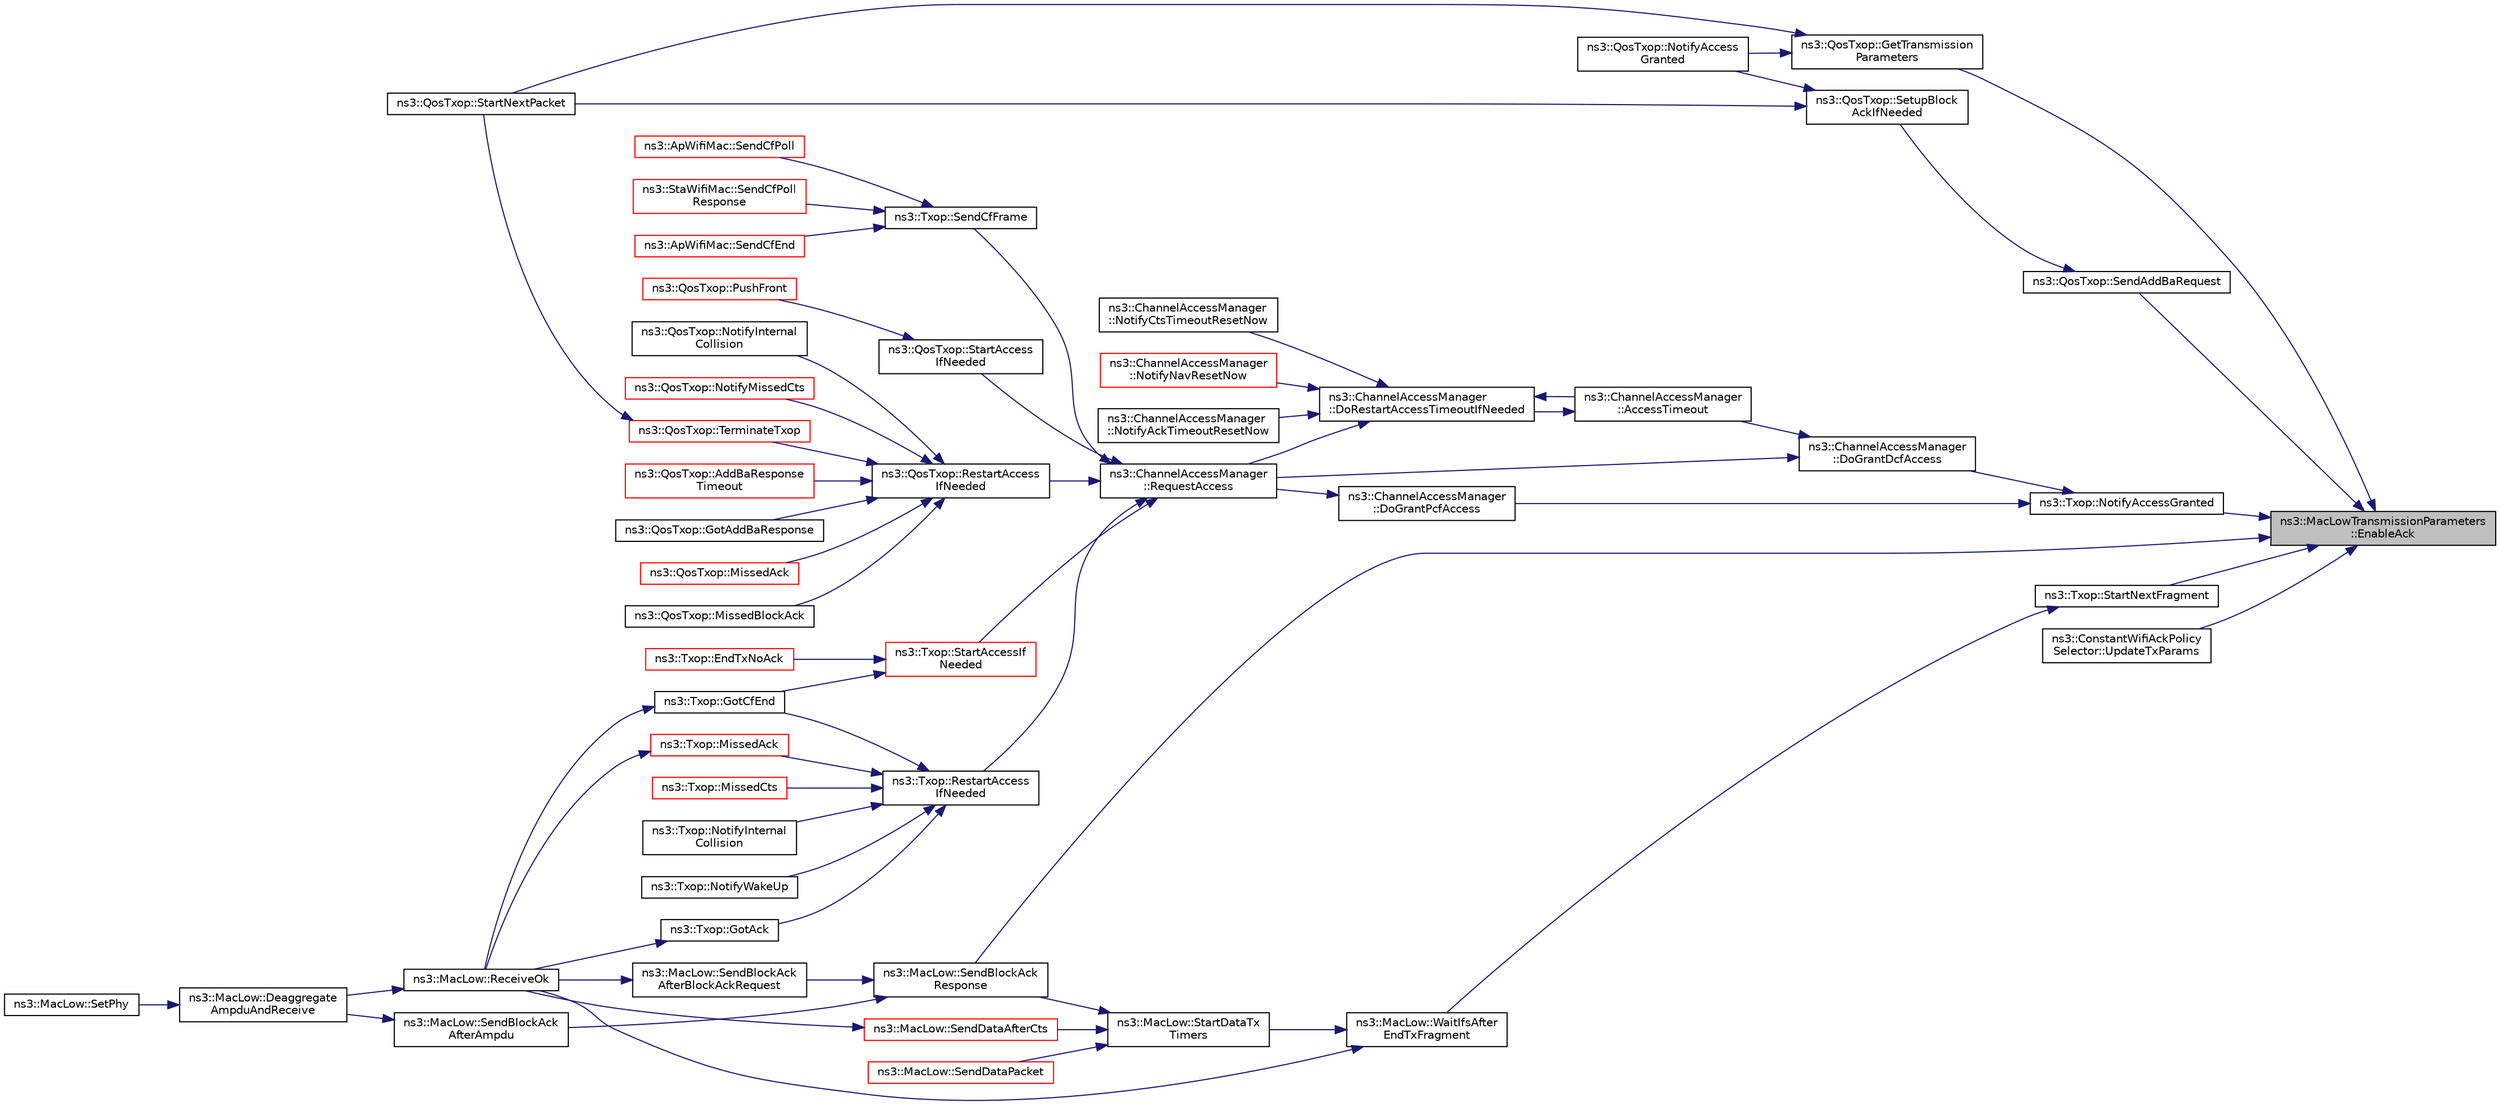 digraph "ns3::MacLowTransmissionParameters::EnableAck"
{
 // LATEX_PDF_SIZE
  edge [fontname="Helvetica",fontsize="10",labelfontname="Helvetica",labelfontsize="10"];
  node [fontname="Helvetica",fontsize="10",shape=record];
  rankdir="RL";
  Node1 [label="ns3::MacLowTransmissionParameters\l::EnableAck",height=0.2,width=0.4,color="black", fillcolor="grey75", style="filled", fontcolor="black",tooltip="Wait ACKTimeout for an Ack."];
  Node1 -> Node2 [dir="back",color="midnightblue",fontsize="10",style="solid",fontname="Helvetica"];
  Node2 [label="ns3::QosTxop::GetTransmission\lParameters",height=0.2,width=0.4,color="black", fillcolor="white", style="filled",URL="$classns3_1_1_qos_txop.html#ae6b31f57e1aa10ddca460df53d7498fa",tooltip="Compute the MacLow transmission parameters for the given frame."];
  Node2 -> Node3 [dir="back",color="midnightblue",fontsize="10",style="solid",fontname="Helvetica"];
  Node3 [label="ns3::QosTxop::NotifyAccess\lGranted",height=0.2,width=0.4,color="black", fillcolor="white", style="filled",URL="$classns3_1_1_qos_txop.html#a0d5a35b715d1c8415d5d95a5f0b2814c",tooltip="Notify the Txop that access has been granted."];
  Node2 -> Node4 [dir="back",color="midnightblue",fontsize="10",style="solid",fontname="Helvetica"];
  Node4 [label="ns3::QosTxop::StartNextPacket",height=0.2,width=0.4,color="black", fillcolor="white", style="filled",URL="$classns3_1_1_qos_txop.html#ab1e6895b44d7a58e5a563db3ba39fa58",tooltip="Start transmission for the next packet if allowed by the TxopLimit."];
  Node1 -> Node5 [dir="back",color="midnightblue",fontsize="10",style="solid",fontname="Helvetica"];
  Node5 [label="ns3::Txop::NotifyAccessGranted",height=0.2,width=0.4,color="black", fillcolor="white", style="filled",URL="$classns3_1_1_txop.html#ad00c94d57c2d4df4ff1f0a8064805b65",tooltip="Notify the Txop that access has been granted."];
  Node5 -> Node6 [dir="back",color="midnightblue",fontsize="10",style="solid",fontname="Helvetica"];
  Node6 [label="ns3::ChannelAccessManager\l::DoGrantDcfAccess",height=0.2,width=0.4,color="black", fillcolor="white", style="filled",URL="$classns3_1_1_channel_access_manager.html#ab456b95950fd1381ed14c4f7289b997e",tooltip="Grant access to Txop using DCF/EDCF contention rules."];
  Node6 -> Node7 [dir="back",color="midnightblue",fontsize="10",style="solid",fontname="Helvetica"];
  Node7 [label="ns3::ChannelAccessManager\l::AccessTimeout",height=0.2,width=0.4,color="black", fillcolor="white", style="filled",URL="$classns3_1_1_channel_access_manager.html#a0b155956cb94bba762d15d54cc1fe7ca",tooltip="Called when access timeout should occur (e.g."];
  Node7 -> Node8 [dir="back",color="midnightblue",fontsize="10",style="solid",fontname="Helvetica"];
  Node8 [label="ns3::ChannelAccessManager\l::DoRestartAccessTimeoutIfNeeded",height=0.2,width=0.4,color="black", fillcolor="white", style="filled",URL="$classns3_1_1_channel_access_manager.html#a4197521f9ff8b1a70f837ed87e8737e3",tooltip=" "];
  Node8 -> Node7 [dir="back",color="midnightblue",fontsize="10",style="solid",fontname="Helvetica"];
  Node8 -> Node9 [dir="back",color="midnightblue",fontsize="10",style="solid",fontname="Helvetica"];
  Node9 [label="ns3::ChannelAccessManager\l::NotifyAckTimeoutResetNow",height=0.2,width=0.4,color="black", fillcolor="white", style="filled",URL="$classns3_1_1_channel_access_manager.html#ad6ada9e298f4ba088d5761960dad307b",tooltip="Notify that ack timer has reset."];
  Node8 -> Node10 [dir="back",color="midnightblue",fontsize="10",style="solid",fontname="Helvetica"];
  Node10 [label="ns3::ChannelAccessManager\l::NotifyCtsTimeoutResetNow",height=0.2,width=0.4,color="black", fillcolor="white", style="filled",URL="$classns3_1_1_channel_access_manager.html#a34d6b5afc6410e08275fa93817d00f25",tooltip="Notify that CTS timer has reset."];
  Node8 -> Node11 [dir="back",color="midnightblue",fontsize="10",style="solid",fontname="Helvetica"];
  Node11 [label="ns3::ChannelAccessManager\l::NotifyNavResetNow",height=0.2,width=0.4,color="red", fillcolor="white", style="filled",URL="$classns3_1_1_channel_access_manager.html#ad718d29686e51027419769b3735e5dd4",tooltip=" "];
  Node8 -> Node13 [dir="back",color="midnightblue",fontsize="10",style="solid",fontname="Helvetica"];
  Node13 [label="ns3::ChannelAccessManager\l::RequestAccess",height=0.2,width=0.4,color="black", fillcolor="white", style="filled",URL="$classns3_1_1_channel_access_manager.html#abb772d23a9ee81e9b6ce46b3aefc67a8",tooltip=" "];
  Node13 -> Node14 [dir="back",color="midnightblue",fontsize="10",style="solid",fontname="Helvetica"];
  Node14 [label="ns3::QosTxop::RestartAccess\lIfNeeded",height=0.2,width=0.4,color="black", fillcolor="white", style="filled",URL="$classns3_1_1_qos_txop.html#a3d5d94d486873862978c1fde6e295422",tooltip="Restart access request if needed."];
  Node14 -> Node15 [dir="back",color="midnightblue",fontsize="10",style="solid",fontname="Helvetica"];
  Node15 [label="ns3::QosTxop::AddBaResponse\lTimeout",height=0.2,width=0.4,color="red", fillcolor="white", style="filled",URL="$classns3_1_1_qos_txop.html#a30f5c2af1b50e6ee48771de46cd8033f",tooltip="Callback when ADDBA response is not received after timeout."];
  Node14 -> Node17 [dir="back",color="midnightblue",fontsize="10",style="solid",fontname="Helvetica"];
  Node17 [label="ns3::QosTxop::GotAddBaResponse",height=0.2,width=0.4,color="black", fillcolor="white", style="filled",URL="$classns3_1_1_qos_txop.html#ac9eb0a34c5182eecd976e4b0b6b69c2f",tooltip="Event handler when an ADDBA response is received."];
  Node14 -> Node18 [dir="back",color="midnightblue",fontsize="10",style="solid",fontname="Helvetica"];
  Node18 [label="ns3::QosTxop::MissedAck",height=0.2,width=0.4,color="red", fillcolor="white", style="filled",URL="$classns3_1_1_qos_txop.html#aefd7967703c6f16501599e943f94298b",tooltip="Event handler when an Ack is missed."];
  Node14 -> Node20 [dir="back",color="midnightblue",fontsize="10",style="solid",fontname="Helvetica"];
  Node20 [label="ns3::QosTxop::MissedBlockAck",height=0.2,width=0.4,color="black", fillcolor="white", style="filled",URL="$classns3_1_1_qos_txop.html#a53f04ba906e1b7c99f35eafbb11d4479",tooltip="Event handler when a BlockAck timeout has occurred."];
  Node14 -> Node21 [dir="back",color="midnightblue",fontsize="10",style="solid",fontname="Helvetica"];
  Node21 [label="ns3::QosTxop::NotifyInternal\lCollision",height=0.2,width=0.4,color="black", fillcolor="white", style="filled",URL="$classns3_1_1_qos_txop.html#a89bd16f2271d51bb1ddafb339b07f54a",tooltip="Notify the Txop that internal collision has occurred."];
  Node14 -> Node22 [dir="back",color="midnightblue",fontsize="10",style="solid",fontname="Helvetica"];
  Node22 [label="ns3::QosTxop::NotifyMissedCts",height=0.2,width=0.4,color="red", fillcolor="white", style="filled",URL="$classns3_1_1_qos_txop.html#a0b82aec30711d3b4fb94d164388ecf9c",tooltip="Event handler when a CTS timeout has occurred."];
  Node14 -> Node30 [dir="back",color="midnightblue",fontsize="10",style="solid",fontname="Helvetica"];
  Node30 [label="ns3::QosTxop::TerminateTxop",height=0.2,width=0.4,color="red", fillcolor="white", style="filled",URL="$classns3_1_1_qos_txop.html#a376a2de891a03e243c56c6af5544c6ae",tooltip="Update backoff and restart access if needed."];
  Node30 -> Node4 [dir="back",color="midnightblue",fontsize="10",style="solid",fontname="Helvetica"];
  Node13 -> Node32 [dir="back",color="midnightblue",fontsize="10",style="solid",fontname="Helvetica"];
  Node32 [label="ns3::Txop::RestartAccess\lIfNeeded",height=0.2,width=0.4,color="black", fillcolor="white", style="filled",URL="$classns3_1_1_txop.html#a734dc1c8f48818cb6896f9d7cbe90160",tooltip="Restart access request if needed."];
  Node32 -> Node33 [dir="back",color="midnightblue",fontsize="10",style="solid",fontname="Helvetica"];
  Node33 [label="ns3::Txop::GotAck",height=0.2,width=0.4,color="black", fillcolor="white", style="filled",URL="$classns3_1_1_txop.html#acd1bb8b45e7a39cfc7e1e710dc514b3e",tooltip="Event handler when an Ack is received."];
  Node33 -> Node34 [dir="back",color="midnightblue",fontsize="10",style="solid",fontname="Helvetica"];
  Node34 [label="ns3::MacLow::ReceiveOk",height=0.2,width=0.4,color="black", fillcolor="white", style="filled",URL="$classns3_1_1_mac_low.html#a2fffa82ad11ebe0e113232813a816eff",tooltip=" "];
  Node34 -> Node35 [dir="back",color="midnightblue",fontsize="10",style="solid",fontname="Helvetica"];
  Node35 [label="ns3::MacLow::Deaggregate\lAmpduAndReceive",height=0.2,width=0.4,color="black", fillcolor="white", style="filled",URL="$classns3_1_1_mac_low.html#abac7baed9f0aaeb684e84f44819bce30",tooltip=" "];
  Node35 -> Node26 [dir="back",color="midnightblue",fontsize="10",style="solid",fontname="Helvetica"];
  Node26 [label="ns3::MacLow::SetPhy",height=0.2,width=0.4,color="black", fillcolor="white", style="filled",URL="$classns3_1_1_mac_low.html#abbd1aac31c7ed79f717b9c92cb664608",tooltip="Set up WifiPhy associated with this MacLow."];
  Node32 -> Node36 [dir="back",color="midnightblue",fontsize="10",style="solid",fontname="Helvetica"];
  Node36 [label="ns3::Txop::GotCfEnd",height=0.2,width=0.4,color="black", fillcolor="white", style="filled",URL="$classns3_1_1_txop.html#a1b21acbf674cd1a9f56c0b8d79454d26",tooltip="Event handler when a CF-END frame is received."];
  Node36 -> Node34 [dir="back",color="midnightblue",fontsize="10",style="solid",fontname="Helvetica"];
  Node32 -> Node37 [dir="back",color="midnightblue",fontsize="10",style="solid",fontname="Helvetica"];
  Node37 [label="ns3::Txop::MissedAck",height=0.2,width=0.4,color="red", fillcolor="white", style="filled",URL="$classns3_1_1_txop.html#a76ed6b61366d7c6797a6910d8ad4eaa5",tooltip="Event handler when an Ack is missed."];
  Node37 -> Node34 [dir="back",color="midnightblue",fontsize="10",style="solid",fontname="Helvetica"];
  Node32 -> Node47 [dir="back",color="midnightblue",fontsize="10",style="solid",fontname="Helvetica"];
  Node47 [label="ns3::Txop::MissedCts",height=0.2,width=0.4,color="red", fillcolor="white", style="filled",URL="$classns3_1_1_txop.html#ae969e1203237fc063ed27d2a23a1e773",tooltip="Event handler when a CTS timeout has occurred."];
  Node32 -> Node48 [dir="back",color="midnightblue",fontsize="10",style="solid",fontname="Helvetica"];
  Node48 [label="ns3::Txop::NotifyInternal\lCollision",height=0.2,width=0.4,color="black", fillcolor="white", style="filled",URL="$classns3_1_1_txop.html#a5f57aacdbc9384e3afc186af80fb4e4b",tooltip="Notify the Txop that internal collision has occurred."];
  Node32 -> Node49 [dir="back",color="midnightblue",fontsize="10",style="solid",fontname="Helvetica"];
  Node49 [label="ns3::Txop::NotifyWakeUp",height=0.2,width=0.4,color="black", fillcolor="white", style="filled",URL="$classns3_1_1_txop.html#ad45de332e5e3d828339f546e1be68018",tooltip="When wake up operation occurs, channel access will be restarted."];
  Node13 -> Node50 [dir="back",color="midnightblue",fontsize="10",style="solid",fontname="Helvetica"];
  Node50 [label="ns3::Txop::SendCfFrame",height=0.2,width=0.4,color="black", fillcolor="white", style="filled",URL="$classns3_1_1_txop.html#a9bd5d9353a092b4cfe7896451fb768d6",tooltip="Sends CF frame to STA with address addr."];
  Node50 -> Node51 [dir="back",color="midnightblue",fontsize="10",style="solid",fontname="Helvetica"];
  Node51 [label="ns3::ApWifiMac::SendCfEnd",height=0.2,width=0.4,color="red", fillcolor="white", style="filled",URL="$classns3_1_1_ap_wifi_mac.html#af00f4ecc30b8f864b9fd3ffc88e1694a",tooltip="Send a CF-End packet."];
  Node50 -> Node56 [dir="back",color="midnightblue",fontsize="10",style="solid",fontname="Helvetica"];
  Node56 [label="ns3::ApWifiMac::SendCfPoll",height=0.2,width=0.4,color="red", fillcolor="white", style="filled",URL="$classns3_1_1_ap_wifi_mac.html#a221026de06881ae5e6708884ca77ebcd",tooltip="Send a CF-Poll packet to the next polling STA."];
  Node50 -> Node57 [dir="back",color="midnightblue",fontsize="10",style="solid",fontname="Helvetica"];
  Node57 [label="ns3::StaWifiMac::SendCfPoll\lResponse",height=0.2,width=0.4,color="red", fillcolor="white", style="filled",URL="$classns3_1_1_sta_wifi_mac.html#a8592d07158ef04a73d9bfd8e655d04f3",tooltip="Forward a CF-Poll response packet to the CFP queue."];
  Node13 -> Node59 [dir="back",color="midnightblue",fontsize="10",style="solid",fontname="Helvetica"];
  Node59 [label="ns3::QosTxop::StartAccess\lIfNeeded",height=0.2,width=0.4,color="black", fillcolor="white", style="filled",URL="$classns3_1_1_qos_txop.html#a31afaa3f2374697d39987905d5127868",tooltip="Request access from Txop if needed."];
  Node59 -> Node60 [dir="back",color="midnightblue",fontsize="10",style="solid",fontname="Helvetica"];
  Node60 [label="ns3::QosTxop::PushFront",height=0.2,width=0.4,color="red", fillcolor="white", style="filled",URL="$classns3_1_1_qos_txop.html#a9fc6dae18ae52d714c301e586afa1220",tooltip=" "];
  Node13 -> Node67 [dir="back",color="midnightblue",fontsize="10",style="solid",fontname="Helvetica"];
  Node67 [label="ns3::Txop::StartAccessIf\lNeeded",height=0.2,width=0.4,color="red", fillcolor="white", style="filled",URL="$classns3_1_1_txop.html#afd99f40351a5b67181f14008d0751075",tooltip="Request access from Txop if needed."];
  Node67 -> Node68 [dir="back",color="midnightblue",fontsize="10",style="solid",fontname="Helvetica"];
  Node68 [label="ns3::Txop::EndTxNoAck",height=0.2,width=0.4,color="red", fillcolor="white", style="filled",URL="$classns3_1_1_txop.html#a21fbf608df4c1b90a2004e916c0665e5",tooltip="Event handler when a transmission that does not require an Ack has completed."];
  Node67 -> Node36 [dir="back",color="midnightblue",fontsize="10",style="solid",fontname="Helvetica"];
  Node6 -> Node13 [dir="back",color="midnightblue",fontsize="10",style="solid",fontname="Helvetica"];
  Node5 -> Node104 [dir="back",color="midnightblue",fontsize="10",style="solid",fontname="Helvetica"];
  Node104 [label="ns3::ChannelAccessManager\l::DoGrantPcfAccess",height=0.2,width=0.4,color="black", fillcolor="white", style="filled",URL="$classns3_1_1_channel_access_manager.html#a1b41fbd994b39f8514c4ecfd479c3340",tooltip="Grant access to Txop using PCF preemption."];
  Node104 -> Node13 [dir="back",color="midnightblue",fontsize="10",style="solid",fontname="Helvetica"];
  Node1 -> Node105 [dir="back",color="midnightblue",fontsize="10",style="solid",fontname="Helvetica"];
  Node105 [label="ns3::QosTxop::SendAddBaRequest",height=0.2,width=0.4,color="black", fillcolor="white", style="filled",URL="$classns3_1_1_qos_txop.html#adc476656cc8dd13aefabf8b02269fa39",tooltip="Sends an ADDBA Request to establish a block ack agreement with STA addressed by recipient for TID tid..."];
  Node105 -> Node106 [dir="back",color="midnightblue",fontsize="10",style="solid",fontname="Helvetica"];
  Node106 [label="ns3::QosTxop::SetupBlock\lAckIfNeeded",height=0.2,width=0.4,color="black", fillcolor="white", style="filled",URL="$classns3_1_1_qos_txop.html#acffde8748620df9387b75cc6c576d536",tooltip="If number of packets in the queue reaches m_blockAckThreshold value, an ADDBA Request frame is sent t..."];
  Node106 -> Node3 [dir="back",color="midnightblue",fontsize="10",style="solid",fontname="Helvetica"];
  Node106 -> Node4 [dir="back",color="midnightblue",fontsize="10",style="solid",fontname="Helvetica"];
  Node1 -> Node40 [dir="back",color="midnightblue",fontsize="10",style="solid",fontname="Helvetica"];
  Node40 [label="ns3::MacLow::SendBlockAck\lResponse",height=0.2,width=0.4,color="black", fillcolor="white", style="filled",URL="$classns3_1_1_mac_low.html#a85c374be43ba3bd52fd1ad6efdfef6c6",tooltip="This method creates BlockAck frame with header equals to blockAck and start its transmission."];
  Node40 -> Node41 [dir="back",color="midnightblue",fontsize="10",style="solid",fontname="Helvetica"];
  Node41 [label="ns3::MacLow::SendBlockAck\lAfterAmpdu",height=0.2,width=0.4,color="black", fillcolor="white", style="filled",URL="$classns3_1_1_mac_low.html#af6e2acc771d188c0959871f142912296",tooltip="Invoked after an A-MPDU has been received."];
  Node41 -> Node35 [dir="back",color="midnightblue",fontsize="10",style="solid",fontname="Helvetica"];
  Node40 -> Node42 [dir="back",color="midnightblue",fontsize="10",style="solid",fontname="Helvetica"];
  Node42 [label="ns3::MacLow::SendBlockAck\lAfterBlockAckRequest",height=0.2,width=0.4,color="black", fillcolor="white", style="filled",URL="$classns3_1_1_mac_low.html#a84b96c0cc6f32fca28576ec4df6a0853",tooltip="Invoked after that a BlockAckRequest has been received."];
  Node42 -> Node34 [dir="back",color="midnightblue",fontsize="10",style="solid",fontname="Helvetica"];
  Node1 -> Node107 [dir="back",color="midnightblue",fontsize="10",style="solid",fontname="Helvetica"];
  Node107 [label="ns3::Txop::StartNextFragment",height=0.2,width=0.4,color="black", fillcolor="white", style="filled",URL="$classns3_1_1_txop.html#aecada58e9b31c3e42f143978567acac8",tooltip="Start transmission for the next fragment."];
  Node107 -> Node108 [dir="back",color="midnightblue",fontsize="10",style="solid",fontname="Helvetica"];
  Node108 [label="ns3::MacLow::WaitIfsAfter\lEndTxFragment",height=0.2,width=0.4,color="black", fillcolor="white", style="filled",URL="$classns3_1_1_mac_low.html#a3087bf08c1005df5654ede7311173e4f",tooltip="Event handler that is usually scheduled to fired at the appropriate time after completing transmissio..."];
  Node108 -> Node34 [dir="back",color="midnightblue",fontsize="10",style="solid",fontname="Helvetica"];
  Node108 -> Node39 [dir="back",color="midnightblue",fontsize="10",style="solid",fontname="Helvetica"];
  Node39 [label="ns3::MacLow::StartDataTx\lTimers",height=0.2,width=0.4,color="black", fillcolor="white", style="filled",URL="$classns3_1_1_mac_low.html#ae7e8072b7d1f8b775000f6f07ee5a3c1",tooltip="Start a Data timer by scheduling appropriate Ack timeout."];
  Node39 -> Node40 [dir="back",color="midnightblue",fontsize="10",style="solid",fontname="Helvetica"];
  Node39 -> Node43 [dir="back",color="midnightblue",fontsize="10",style="solid",fontname="Helvetica"];
  Node43 [label="ns3::MacLow::SendDataAfterCts",height=0.2,width=0.4,color="red", fillcolor="white", style="filled",URL="$classns3_1_1_mac_low.html#a68c30ffb5ff64c0fa1defcfe6d751907",tooltip="Send Data after receiving CTS."];
  Node43 -> Node34 [dir="back",color="midnightblue",fontsize="10",style="solid",fontname="Helvetica"];
  Node39 -> Node45 [dir="back",color="midnightblue",fontsize="10",style="solid",fontname="Helvetica"];
  Node45 [label="ns3::MacLow::SendDataPacket",height=0.2,width=0.4,color="red", fillcolor="white", style="filled",URL="$classns3_1_1_mac_low.html#ab177d7c7ba53c56f91612114412914bf",tooltip="Send Data packet, which can be Data-Ack or RTS-CTS-Data-Ack transaction."];
  Node1 -> Node109 [dir="back",color="midnightblue",fontsize="10",style="solid",fontname="Helvetica"];
  Node109 [label="ns3::ConstantWifiAckPolicy\lSelector::UpdateTxParams",height=0.2,width=0.4,color="black", fillcolor="white", style="filled",URL="$classns3_1_1_constant_wifi_ack_policy_selector.html#aa574b54fd2b55f2f0934c0153c18c422",tooltip="Update the transmission parameters related to the acknowledgment policy for the given PSDU."];
}
